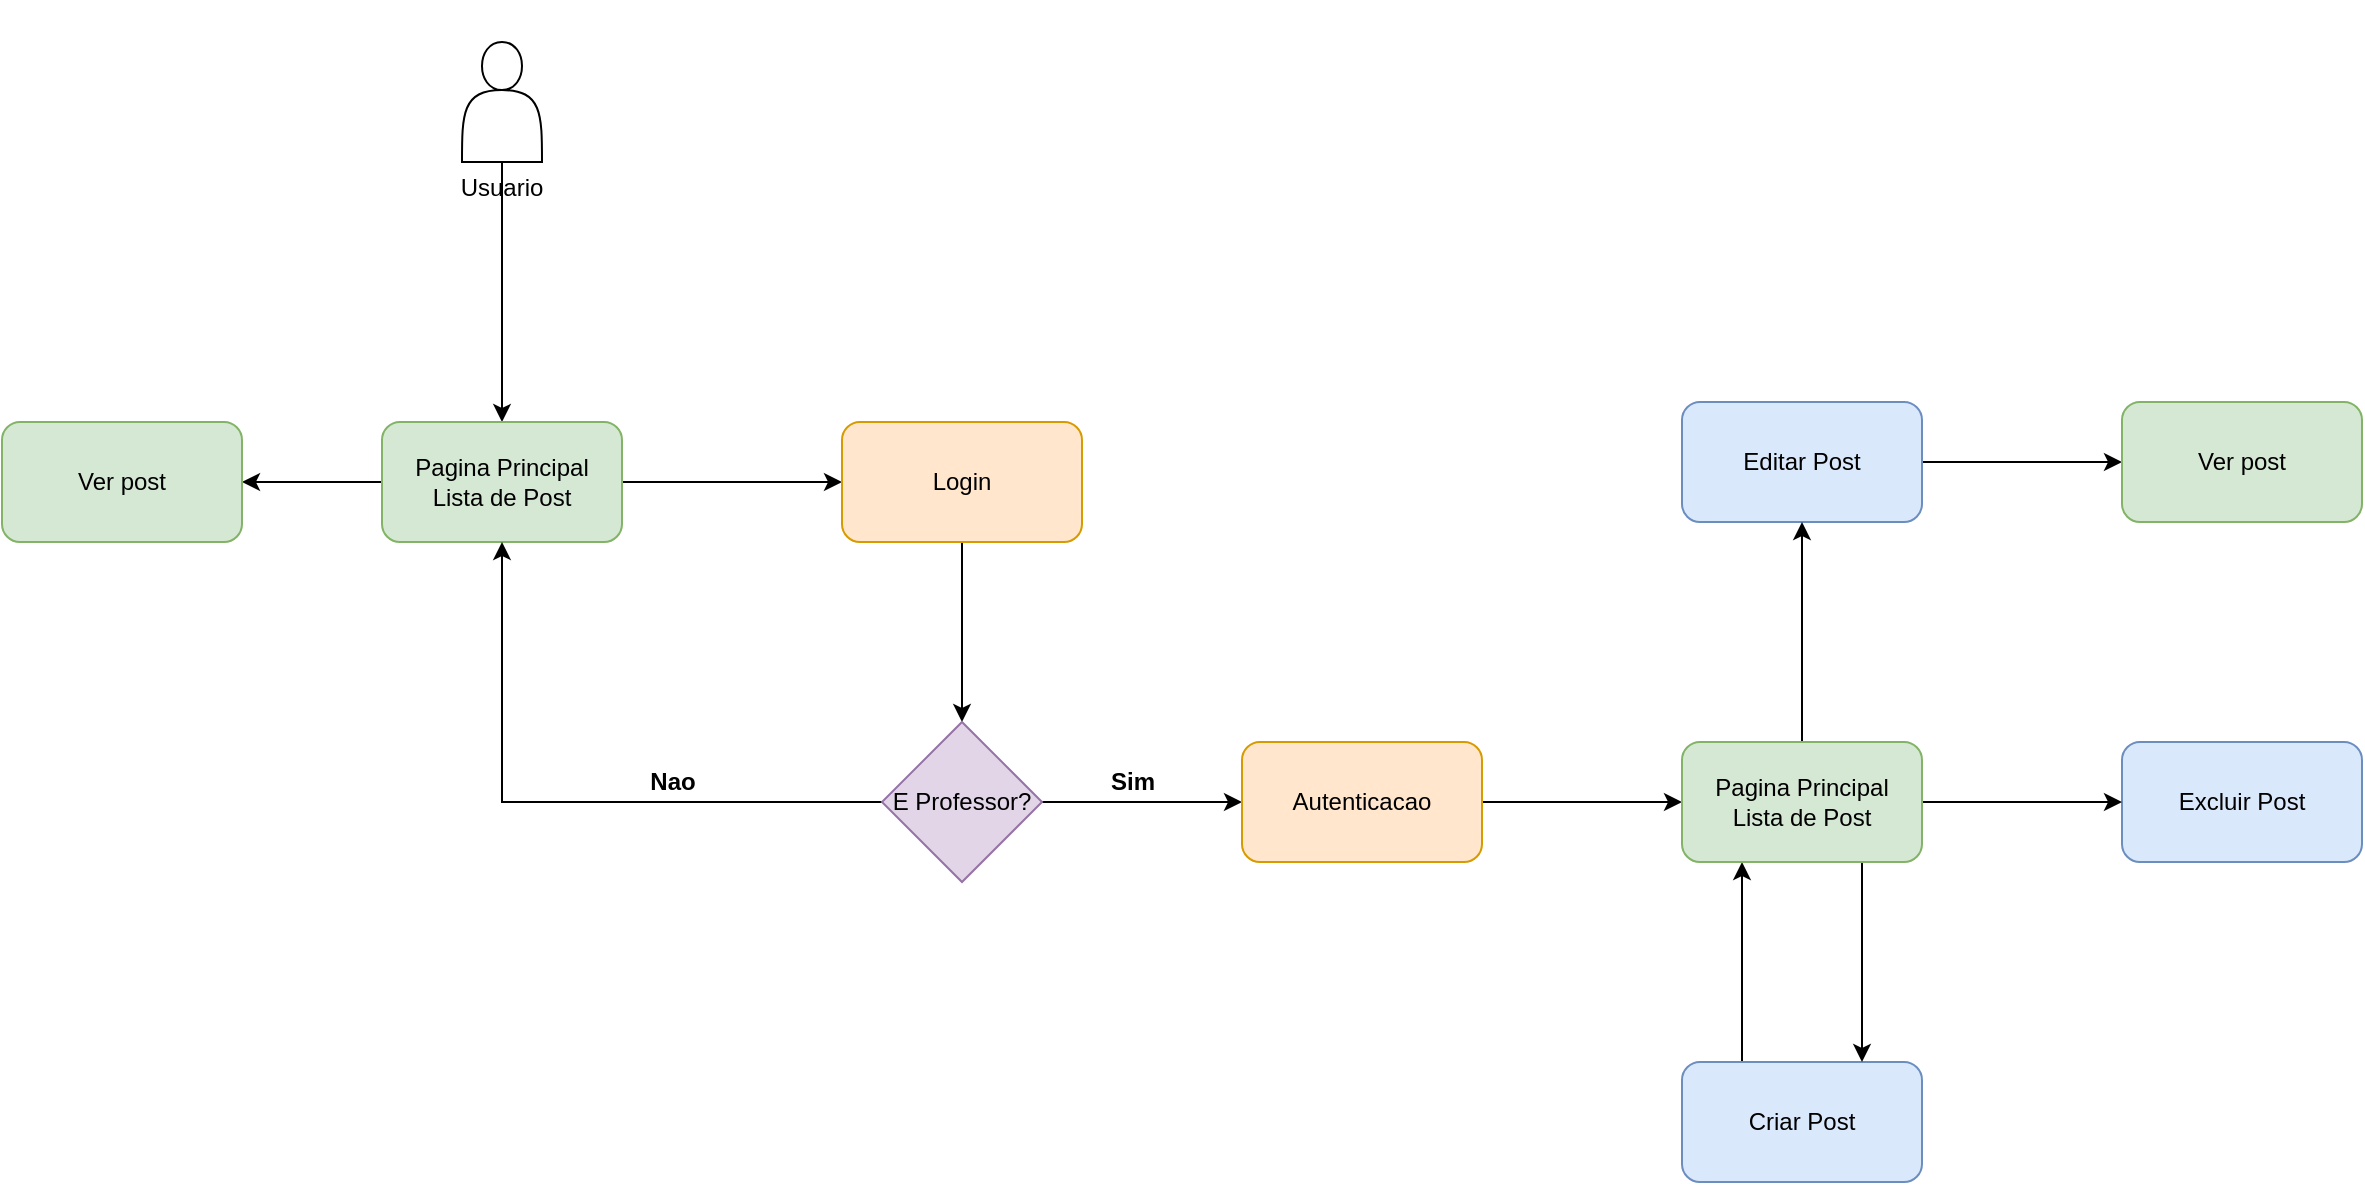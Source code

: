 <mxfile version="24.7.2" type="github">
  <diagram id="C5RBs43oDa-KdzZeNtuy" name="Page-1">
    <mxGraphModel dx="1193" dy="1877" grid="1" gridSize="10" guides="1" tooltips="1" connect="1" arrows="1" fold="1" page="1" pageScale="1" pageWidth="827" pageHeight="1169" math="0" shadow="0">
      <root>
        <mxCell id="WIyWlLk6GJQsqaUBKTNV-0" />
        <mxCell id="WIyWlLk6GJQsqaUBKTNV-1" parent="WIyWlLk6GJQsqaUBKTNV-0" />
        <mxCell id="-EZe4vIISqpXjpl0UJGr-61" style="edgeStyle=orthogonalEdgeStyle;rounded=0;orthogonalLoop=1;jettySize=auto;html=1;entryX=0.5;entryY=0;entryDx=0;entryDy=0;" parent="WIyWlLk6GJQsqaUBKTNV-1" source="-EZe4vIISqpXjpl0UJGr-2" target="-EZe4vIISqpXjpl0UJGr-5" edge="1">
          <mxGeometry relative="1" as="geometry" />
        </mxCell>
        <mxCell id="-EZe4vIISqpXjpl0UJGr-2" value="&lt;div&gt;&lt;br&gt;&lt;/div&gt;&lt;div&gt;&lt;br&gt;&lt;/div&gt;&lt;div&gt;&lt;br&gt;&lt;/div&gt;&lt;div&gt;&lt;br&gt;&lt;/div&gt;&lt;div&gt;&lt;br&gt;&lt;/div&gt;&lt;div&gt;&lt;br&gt;&lt;/div&gt;&lt;div&gt;Usuario&lt;/div&gt;" style="shape=actor;whiteSpace=wrap;html=1;points=[[0,0.75,0,0,0],[0.1,0.5,0,0,0],[0.25,0.2,0,0,0],[0.25,1,0,0,0],[0.5,0,0,0,0],[0.5,1,0,0,0],[0.75,0.25,0,0,0],[0.75,1,0,0,0],[0.9,0.5,0,0,0],[1,0.75,0,0,0]];" parent="WIyWlLk6GJQsqaUBKTNV-1" vertex="1">
          <mxGeometry x="490" y="-400" width="40" height="60" as="geometry" />
        </mxCell>
        <mxCell id="-EZe4vIISqpXjpl0UJGr-19" style="edgeStyle=orthogonalEdgeStyle;rounded=0;orthogonalLoop=1;jettySize=auto;html=1;entryX=1;entryY=0.5;entryDx=0;entryDy=0;" parent="WIyWlLk6GJQsqaUBKTNV-1" source="-EZe4vIISqpXjpl0UJGr-5" target="-EZe4vIISqpXjpl0UJGr-18" edge="1">
          <mxGeometry relative="1" as="geometry">
            <mxPoint x="320" y="60" as="targetPoint" />
          </mxGeometry>
        </mxCell>
        <mxCell id="-EZe4vIISqpXjpl0UJGr-63" style="edgeStyle=orthogonalEdgeStyle;rounded=0;orthogonalLoop=1;jettySize=auto;html=1;entryX=0;entryY=0.5;entryDx=0;entryDy=0;" parent="WIyWlLk6GJQsqaUBKTNV-1" source="-EZe4vIISqpXjpl0UJGr-5" target="-EZe4vIISqpXjpl0UJGr-22" edge="1">
          <mxGeometry relative="1" as="geometry" />
        </mxCell>
        <mxCell id="-EZe4vIISqpXjpl0UJGr-5" value="Pagina Principal&lt;div&gt;Lista de Post&lt;/div&gt;" style="rounded=1;whiteSpace=wrap;html=1;fillColor=#d5e8d4;strokeColor=#82b366;" parent="WIyWlLk6GJQsqaUBKTNV-1" vertex="1">
          <mxGeometry x="450" y="-210" width="120" height="60" as="geometry" />
        </mxCell>
        <mxCell id="-EZe4vIISqpXjpl0UJGr-18" value="Ver post" style="rounded=1;whiteSpace=wrap;html=1;fillColor=#d5e8d4;strokeColor=#82b366;" parent="WIyWlLk6GJQsqaUBKTNV-1" vertex="1">
          <mxGeometry x="260" y="-210" width="120" height="60" as="geometry" />
        </mxCell>
        <mxCell id="-EZe4vIISqpXjpl0UJGr-31" style="edgeStyle=orthogonalEdgeStyle;rounded=0;orthogonalLoop=1;jettySize=auto;html=1;" parent="WIyWlLk6GJQsqaUBKTNV-1" source="-EZe4vIISqpXjpl0UJGr-22" target="-EZe4vIISqpXjpl0UJGr-27" edge="1">
          <mxGeometry relative="1" as="geometry" />
        </mxCell>
        <mxCell id="-EZe4vIISqpXjpl0UJGr-22" value="Login" style="rounded=1;whiteSpace=wrap;html=1;fillColor=#ffe6cc;strokeColor=#d79b00;" parent="WIyWlLk6GJQsqaUBKTNV-1" vertex="1">
          <mxGeometry x="680" y="-210" width="120" height="60" as="geometry" />
        </mxCell>
        <mxCell id="-EZe4vIISqpXjpl0UJGr-30" style="edgeStyle=orthogonalEdgeStyle;rounded=0;orthogonalLoop=1;jettySize=auto;html=1;entryX=0.5;entryY=1;entryDx=0;entryDy=0;" parent="WIyWlLk6GJQsqaUBKTNV-1" source="-EZe4vIISqpXjpl0UJGr-27" target="-EZe4vIISqpXjpl0UJGr-5" edge="1">
          <mxGeometry relative="1" as="geometry">
            <mxPoint x="360" y="-30" as="targetPoint" />
          </mxGeometry>
        </mxCell>
        <mxCell id="-EZe4vIISqpXjpl0UJGr-62" style="edgeStyle=orthogonalEdgeStyle;rounded=0;orthogonalLoop=1;jettySize=auto;html=1;entryX=0;entryY=0.5;entryDx=0;entryDy=0;" parent="WIyWlLk6GJQsqaUBKTNV-1" source="-EZe4vIISqpXjpl0UJGr-27" target="-EZe4vIISqpXjpl0UJGr-32" edge="1">
          <mxGeometry relative="1" as="geometry" />
        </mxCell>
        <mxCell id="-EZe4vIISqpXjpl0UJGr-27" value="E Professor?" style="rhombus;whiteSpace=wrap;html=1;fillColor=#e1d5e7;strokeColor=#9673a6;" parent="WIyWlLk6GJQsqaUBKTNV-1" vertex="1">
          <mxGeometry x="700" y="-60" width="80" height="80" as="geometry" />
        </mxCell>
        <mxCell id="-EZe4vIISqpXjpl0UJGr-40" style="edgeStyle=orthogonalEdgeStyle;rounded=0;orthogonalLoop=1;jettySize=auto;html=1;entryX=0;entryY=0.5;entryDx=0;entryDy=0;" parent="WIyWlLk6GJQsqaUBKTNV-1" source="-EZe4vIISqpXjpl0UJGr-32" target="-EZe4vIISqpXjpl0UJGr-64" edge="1">
          <mxGeometry relative="1" as="geometry" />
        </mxCell>
        <mxCell id="-EZe4vIISqpXjpl0UJGr-32" value="Autenticacao" style="rounded=1;whiteSpace=wrap;html=1;fillColor=#ffe6cc;strokeColor=#d79b00;" parent="WIyWlLk6GJQsqaUBKTNV-1" vertex="1">
          <mxGeometry x="880" y="-50" width="120" height="60" as="geometry" />
        </mxCell>
        <mxCell id="-EZe4vIISqpXjpl0UJGr-36" value="&lt;b&gt;Nao&lt;/b&gt;" style="text;html=1;align=center;verticalAlign=middle;resizable=0;points=[];autosize=1;strokeColor=none;fillColor=none;" parent="WIyWlLk6GJQsqaUBKTNV-1" vertex="1">
          <mxGeometry x="570" y="-45" width="50" height="30" as="geometry" />
        </mxCell>
        <mxCell id="-EZe4vIISqpXjpl0UJGr-37" value="&lt;b&gt;Sim&lt;/b&gt;" style="text;html=1;align=center;verticalAlign=middle;resizable=0;points=[];autosize=1;strokeColor=none;fillColor=none;" parent="WIyWlLk6GJQsqaUBKTNV-1" vertex="1">
          <mxGeometry x="800" y="-45" width="50" height="30" as="geometry" />
        </mxCell>
        <mxCell id="BXrO7vNdJajt_8QWYBt8-0" style="edgeStyle=orthogonalEdgeStyle;rounded=0;orthogonalLoop=1;jettySize=auto;html=1;exitX=0.25;exitY=0;exitDx=0;exitDy=0;entryX=0.25;entryY=1;entryDx=0;entryDy=0;" edge="1" parent="WIyWlLk6GJQsqaUBKTNV-1" source="-EZe4vIISqpXjpl0UJGr-41" target="-EZe4vIISqpXjpl0UJGr-64">
          <mxGeometry relative="1" as="geometry" />
        </mxCell>
        <mxCell id="-EZe4vIISqpXjpl0UJGr-41" value="Criar Post" style="rounded=1;whiteSpace=wrap;html=1;fillColor=#dae8fc;strokeColor=#6c8ebf;" parent="WIyWlLk6GJQsqaUBKTNV-1" vertex="1">
          <mxGeometry x="1100" y="110" width="120" height="60" as="geometry" />
        </mxCell>
        <mxCell id="-EZe4vIISqpXjpl0UJGr-68" style="edgeStyle=orthogonalEdgeStyle;rounded=0;orthogonalLoop=1;jettySize=auto;html=1;entryX=0;entryY=0.5;entryDx=0;entryDy=0;" parent="WIyWlLk6GJQsqaUBKTNV-1" source="-EZe4vIISqpXjpl0UJGr-45" target="-EZe4vIISqpXjpl0UJGr-54" edge="1">
          <mxGeometry relative="1" as="geometry" />
        </mxCell>
        <mxCell id="-EZe4vIISqpXjpl0UJGr-45" value="Editar Post" style="rounded=1;whiteSpace=wrap;html=1;fillColor=#dae8fc;strokeColor=#6c8ebf;" parent="WIyWlLk6GJQsqaUBKTNV-1" vertex="1">
          <mxGeometry x="1100" y="-220" width="120" height="60" as="geometry" />
        </mxCell>
        <mxCell id="-EZe4vIISqpXjpl0UJGr-47" value="Excluir Post" style="rounded=1;whiteSpace=wrap;html=1;fillColor=#dae8fc;strokeColor=#6c8ebf;" parent="WIyWlLk6GJQsqaUBKTNV-1" vertex="1">
          <mxGeometry x="1320" y="-50" width="120" height="60" as="geometry" />
        </mxCell>
        <mxCell id="-EZe4vIISqpXjpl0UJGr-54" value="Ver post" style="rounded=1;whiteSpace=wrap;html=1;fillColor=#d5e8d4;strokeColor=#82b366;" parent="WIyWlLk6GJQsqaUBKTNV-1" vertex="1">
          <mxGeometry x="1320" y="-220" width="120" height="60" as="geometry" />
        </mxCell>
        <mxCell id="-EZe4vIISqpXjpl0UJGr-65" style="edgeStyle=orthogonalEdgeStyle;rounded=0;orthogonalLoop=1;jettySize=auto;html=1;entryX=0.75;entryY=0;entryDx=0;entryDy=0;exitX=0.75;exitY=1;exitDx=0;exitDy=0;" parent="WIyWlLk6GJQsqaUBKTNV-1" source="-EZe4vIISqpXjpl0UJGr-64" target="-EZe4vIISqpXjpl0UJGr-41" edge="1">
          <mxGeometry relative="1" as="geometry">
            <mxPoint x="1160" y="120" as="targetPoint" />
          </mxGeometry>
        </mxCell>
        <mxCell id="-EZe4vIISqpXjpl0UJGr-66" style="edgeStyle=orthogonalEdgeStyle;rounded=0;orthogonalLoop=1;jettySize=auto;html=1;" parent="WIyWlLk6GJQsqaUBKTNV-1" source="-EZe4vIISqpXjpl0UJGr-64" target="-EZe4vIISqpXjpl0UJGr-47" edge="1">
          <mxGeometry relative="1" as="geometry" />
        </mxCell>
        <mxCell id="-EZe4vIISqpXjpl0UJGr-67" style="edgeStyle=orthogonalEdgeStyle;rounded=0;orthogonalLoop=1;jettySize=auto;html=1;entryX=0.5;entryY=1;entryDx=0;entryDy=0;" parent="WIyWlLk6GJQsqaUBKTNV-1" source="-EZe4vIISqpXjpl0UJGr-64" target="-EZe4vIISqpXjpl0UJGr-45" edge="1">
          <mxGeometry relative="1" as="geometry" />
        </mxCell>
        <mxCell id="-EZe4vIISqpXjpl0UJGr-64" value="Pagina Principal&lt;div&gt;Lista de Post&lt;/div&gt;" style="rounded=1;whiteSpace=wrap;html=1;fillColor=#d5e8d4;strokeColor=#82b366;" parent="WIyWlLk6GJQsqaUBKTNV-1" vertex="1">
          <mxGeometry x="1100" y="-50" width="120" height="60" as="geometry" />
        </mxCell>
      </root>
    </mxGraphModel>
  </diagram>
</mxfile>
